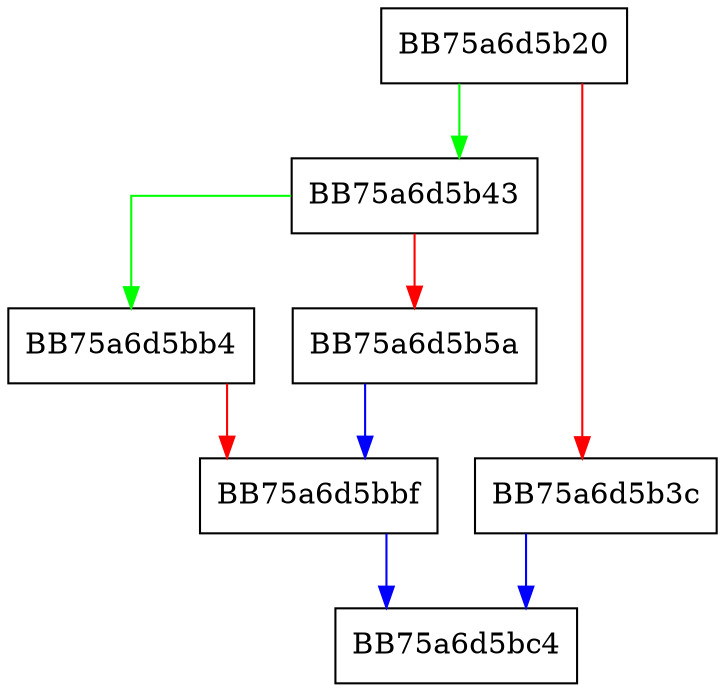 digraph write_IO_port {
  node [shape="box"];
  graph [splines=ortho];
  BB75a6d5b20 -> BB75a6d5b43 [color="green"];
  BB75a6d5b20 -> BB75a6d5b3c [color="red"];
  BB75a6d5b3c -> BB75a6d5bc4 [color="blue"];
  BB75a6d5b43 -> BB75a6d5bb4 [color="green"];
  BB75a6d5b43 -> BB75a6d5b5a [color="red"];
  BB75a6d5b5a -> BB75a6d5bbf [color="blue"];
  BB75a6d5bb4 -> BB75a6d5bbf [color="red"];
  BB75a6d5bbf -> BB75a6d5bc4 [color="blue"];
}